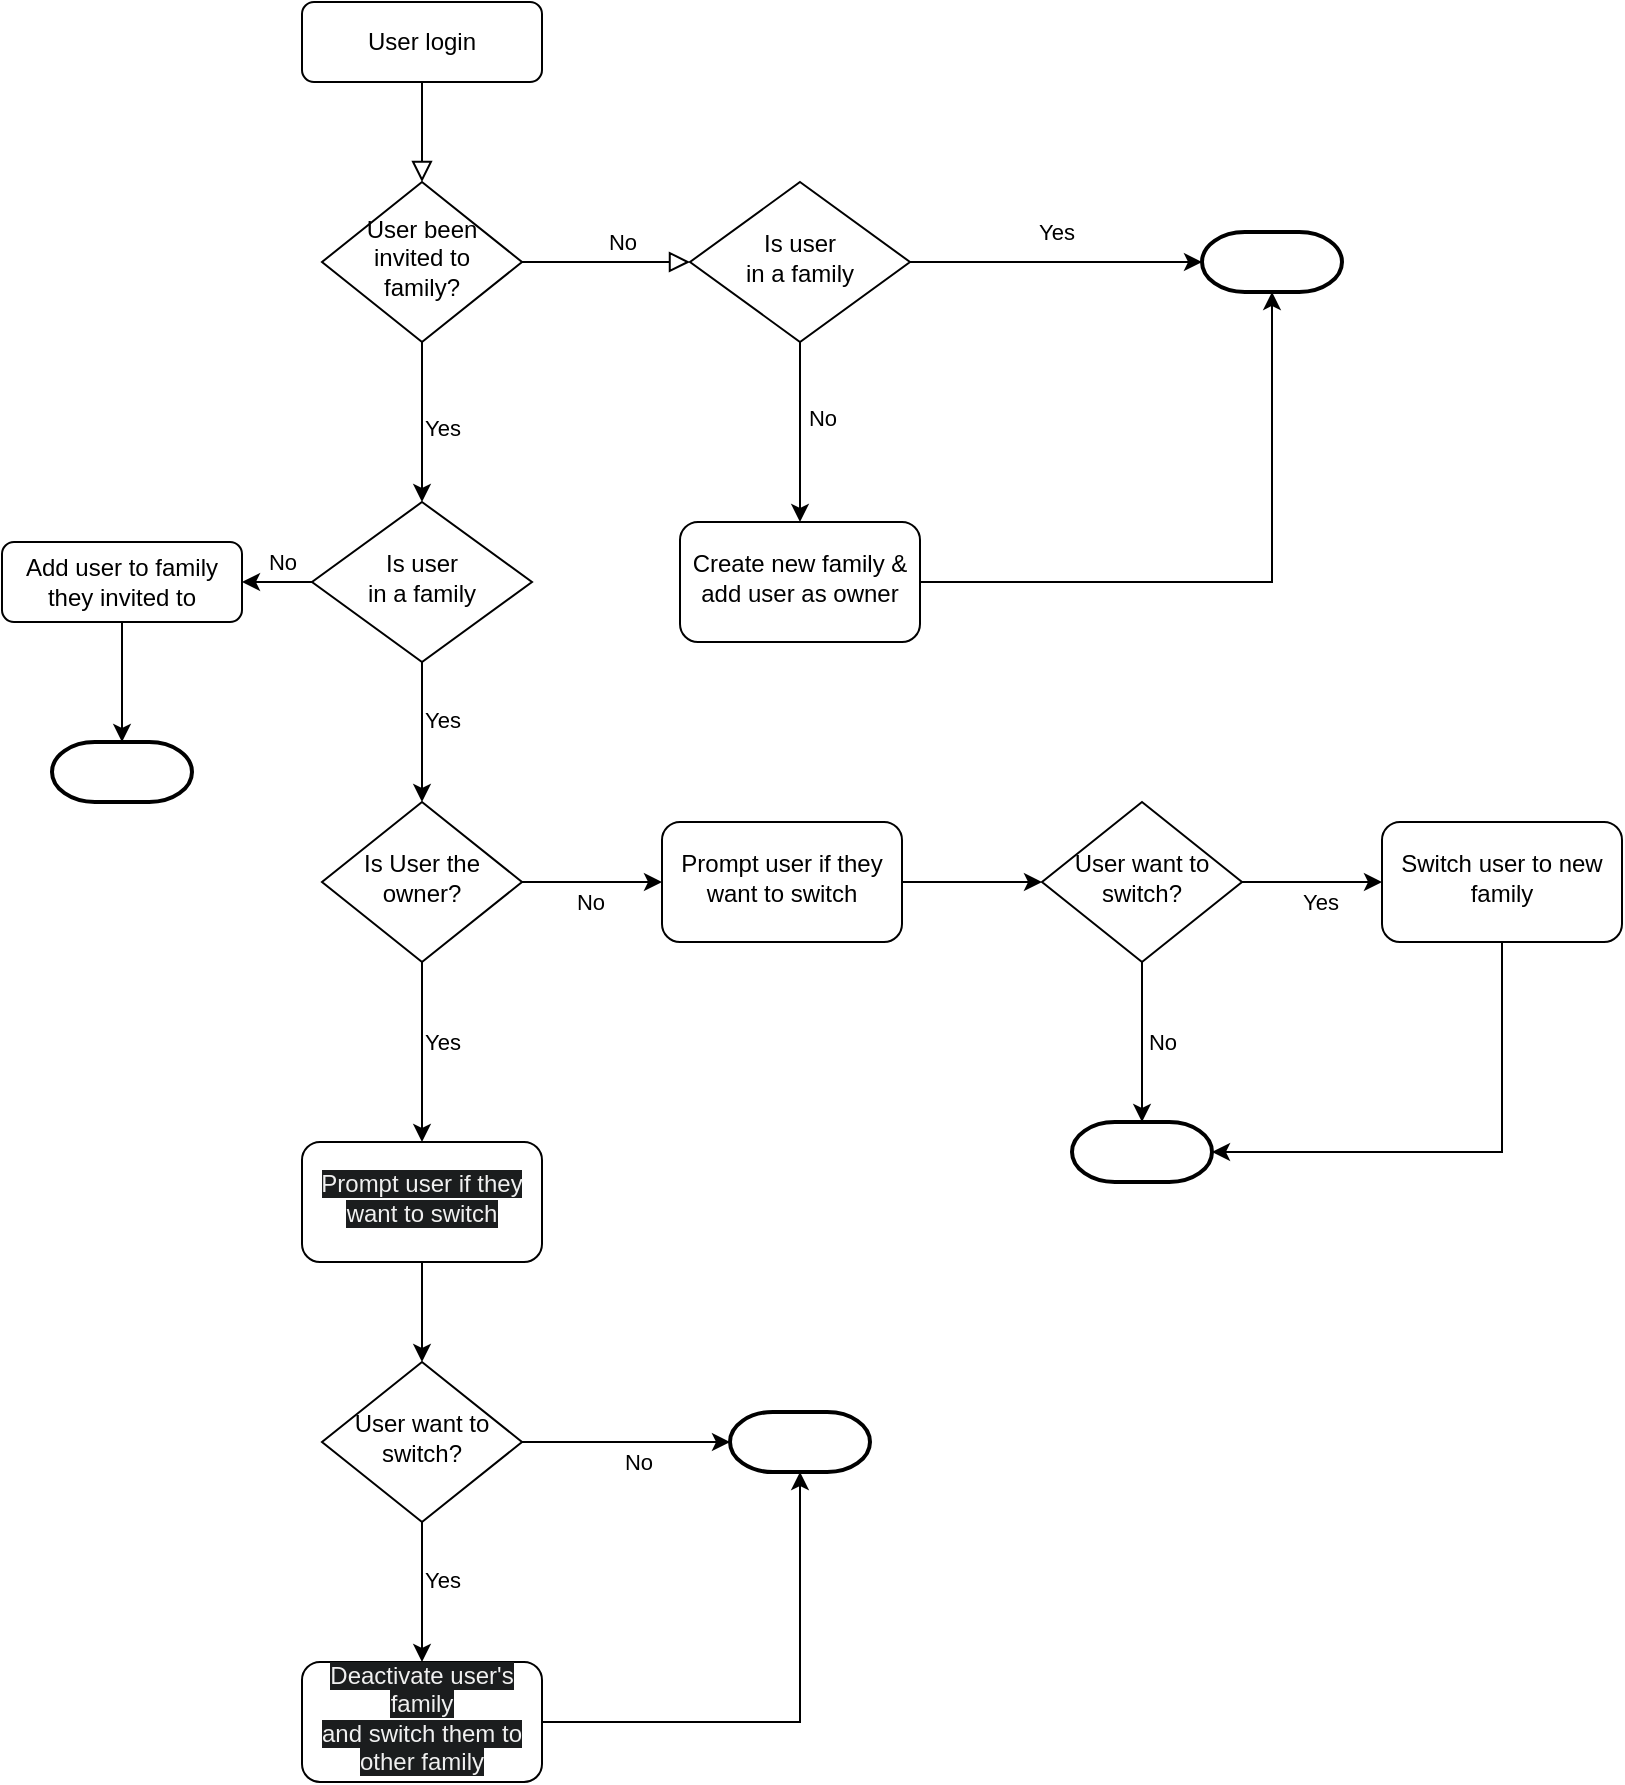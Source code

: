 <mxfile version="22.0.3" type="device">
  <diagram id="C5RBs43oDa-KdzZeNtuy" name="Page-1">
    <mxGraphModel dx="1674" dy="954" grid="1" gridSize="10" guides="1" tooltips="1" connect="1" arrows="1" fold="1" page="1" pageScale="1" pageWidth="827" pageHeight="1169" math="0" shadow="0">
      <root>
        <mxCell id="WIyWlLk6GJQsqaUBKTNV-0" />
        <mxCell id="WIyWlLk6GJQsqaUBKTNV-1" parent="WIyWlLk6GJQsqaUBKTNV-0" />
        <mxCell id="WIyWlLk6GJQsqaUBKTNV-2" value="" style="rounded=0;html=1;jettySize=auto;orthogonalLoop=1;fontSize=11;endArrow=block;endFill=0;endSize=8;strokeWidth=1;shadow=0;labelBackgroundColor=none;edgeStyle=orthogonalEdgeStyle;" parent="WIyWlLk6GJQsqaUBKTNV-1" source="WIyWlLk6GJQsqaUBKTNV-3" target="WIyWlLk6GJQsqaUBKTNV-6" edge="1">
          <mxGeometry relative="1" as="geometry" />
        </mxCell>
        <mxCell id="WIyWlLk6GJQsqaUBKTNV-3" value="User login" style="rounded=1;whiteSpace=wrap;html=1;fontSize=12;glass=0;strokeWidth=1;shadow=0;" parent="WIyWlLk6GJQsqaUBKTNV-1" vertex="1">
          <mxGeometry x="160" y="80" width="120" height="40" as="geometry" />
        </mxCell>
        <mxCell id="WIyWlLk6GJQsqaUBKTNV-5" value="No" style="edgeStyle=orthogonalEdgeStyle;rounded=0;html=1;jettySize=auto;orthogonalLoop=1;fontSize=11;endArrow=block;endFill=0;endSize=8;strokeWidth=1;shadow=0;labelBackgroundColor=none;entryX=0;entryY=0.5;entryDx=0;entryDy=0;" parent="WIyWlLk6GJQsqaUBKTNV-1" source="WIyWlLk6GJQsqaUBKTNV-6" edge="1">
          <mxGeometry x="0.198" y="10" relative="1" as="geometry">
            <mxPoint as="offset" />
            <mxPoint x="354" y="210" as="targetPoint" />
          </mxGeometry>
        </mxCell>
        <mxCell id="dd1Xcp6RzstKpq6wdoQb-12" value="" style="edgeStyle=orthogonalEdgeStyle;rounded=0;orthogonalLoop=1;jettySize=auto;html=1;" edge="1" parent="WIyWlLk6GJQsqaUBKTNV-1" source="WIyWlLk6GJQsqaUBKTNV-6" target="dd1Xcp6RzstKpq6wdoQb-11">
          <mxGeometry relative="1" as="geometry" />
        </mxCell>
        <mxCell id="dd1Xcp6RzstKpq6wdoQb-29" value="Yes" style="edgeLabel;html=1;align=center;verticalAlign=middle;resizable=0;points=[];" vertex="1" connectable="0" parent="dd1Xcp6RzstKpq6wdoQb-12">
          <mxGeometry x="0.075" y="2" relative="1" as="geometry">
            <mxPoint x="8" as="offset" />
          </mxGeometry>
        </mxCell>
        <mxCell id="WIyWlLk6GJQsqaUBKTNV-6" value="User been&lt;br&gt;invited to &lt;br&gt;family?" style="rhombus;whiteSpace=wrap;html=1;shadow=0;fontFamily=Helvetica;fontSize=12;align=center;strokeWidth=1;spacing=6;spacingTop=-4;" parent="WIyWlLk6GJQsqaUBKTNV-1" vertex="1">
          <mxGeometry x="170" y="170" width="100" height="80" as="geometry" />
        </mxCell>
        <mxCell id="dd1Xcp6RzstKpq6wdoQb-34" value="Yes" style="edgeStyle=orthogonalEdgeStyle;rounded=0;orthogonalLoop=1;jettySize=auto;html=1;" edge="1" parent="WIyWlLk6GJQsqaUBKTNV-1" source="WIyWlLk6GJQsqaUBKTNV-10" target="dd1Xcp6RzstKpq6wdoQb-33">
          <mxGeometry x="-0.111" y="10" relative="1" as="geometry">
            <mxPoint as="offset" />
          </mxGeometry>
        </mxCell>
        <mxCell id="dd1Xcp6RzstKpq6wdoQb-36" value="" style="edgeStyle=orthogonalEdgeStyle;rounded=0;orthogonalLoop=1;jettySize=auto;html=1;" edge="1" parent="WIyWlLk6GJQsqaUBKTNV-1" source="WIyWlLk6GJQsqaUBKTNV-10" target="dd1Xcp6RzstKpq6wdoQb-35">
          <mxGeometry relative="1" as="geometry" />
        </mxCell>
        <mxCell id="dd1Xcp6RzstKpq6wdoQb-42" value="No" style="edgeLabel;html=1;align=center;verticalAlign=middle;resizable=0;points=[];" vertex="1" connectable="0" parent="dd1Xcp6RzstKpq6wdoQb-36">
          <mxGeometry x="-0.029" y="-1" relative="1" as="geometry">
            <mxPoint y="9" as="offset" />
          </mxGeometry>
        </mxCell>
        <mxCell id="WIyWlLk6GJQsqaUBKTNV-10" value="Is User the&lt;br&gt;owner?" style="rhombus;whiteSpace=wrap;html=1;shadow=0;fontFamily=Helvetica;fontSize=12;align=center;strokeWidth=1;spacing=6;spacingTop=-4;" parent="WIyWlLk6GJQsqaUBKTNV-1" vertex="1">
          <mxGeometry x="170" y="480" width="100" height="80" as="geometry" />
        </mxCell>
        <mxCell id="dd1Xcp6RzstKpq6wdoQb-27" style="edgeStyle=orthogonalEdgeStyle;rounded=0;orthogonalLoop=1;jettySize=auto;html=1;entryX=0.5;entryY=0;entryDx=0;entryDy=0;" edge="1" parent="WIyWlLk6GJQsqaUBKTNV-1" source="dd1Xcp6RzstKpq6wdoQb-11" target="WIyWlLk6GJQsqaUBKTNV-10">
          <mxGeometry relative="1" as="geometry" />
        </mxCell>
        <mxCell id="dd1Xcp6RzstKpq6wdoQb-28" value="Yes" style="edgeLabel;html=1;align=center;verticalAlign=middle;resizable=0;points=[];" vertex="1" connectable="0" parent="dd1Xcp6RzstKpq6wdoQb-27">
          <mxGeometry x="-0.171" y="4" relative="1" as="geometry">
            <mxPoint x="6" as="offset" />
          </mxGeometry>
        </mxCell>
        <mxCell id="dd1Xcp6RzstKpq6wdoQb-61" style="edgeStyle=orthogonalEdgeStyle;rounded=0;orthogonalLoop=1;jettySize=auto;html=1;entryX=1;entryY=0.5;entryDx=0;entryDy=0;" edge="1" parent="WIyWlLk6GJQsqaUBKTNV-1" source="dd1Xcp6RzstKpq6wdoQb-11" target="dd1Xcp6RzstKpq6wdoQb-60">
          <mxGeometry relative="1" as="geometry" />
        </mxCell>
        <mxCell id="dd1Xcp6RzstKpq6wdoQb-62" value="No" style="edgeLabel;html=1;align=center;verticalAlign=middle;resizable=0;points=[];" vertex="1" connectable="0" parent="dd1Xcp6RzstKpq6wdoQb-61">
          <mxGeometry x="-0.181" y="1" relative="1" as="geometry">
            <mxPoint x="3" y="-11" as="offset" />
          </mxGeometry>
        </mxCell>
        <mxCell id="dd1Xcp6RzstKpq6wdoQb-11" value="Is user&lt;br&gt;in a family" style="rhombus;whiteSpace=wrap;html=1;shadow=0;strokeWidth=1;spacing=6;spacingTop=-4;" vertex="1" parent="WIyWlLk6GJQsqaUBKTNV-1">
          <mxGeometry x="165" y="330" width="110" height="80" as="geometry" />
        </mxCell>
        <mxCell id="dd1Xcp6RzstKpq6wdoQb-16" value="" style="edgeStyle=orthogonalEdgeStyle;rounded=0;orthogonalLoop=1;jettySize=auto;html=1;" edge="1" parent="WIyWlLk6GJQsqaUBKTNV-1" source="dd1Xcp6RzstKpq6wdoQb-13" target="dd1Xcp6RzstKpq6wdoQb-15">
          <mxGeometry relative="1" as="geometry" />
        </mxCell>
        <mxCell id="dd1Xcp6RzstKpq6wdoQb-17" value="No&lt;br&gt;" style="edgeLabel;html=1;align=center;verticalAlign=middle;resizable=0;points=[];" vertex="1" connectable="0" parent="dd1Xcp6RzstKpq6wdoQb-16">
          <mxGeometry x="-0.156" y="3" relative="1" as="geometry">
            <mxPoint x="8" as="offset" />
          </mxGeometry>
        </mxCell>
        <mxCell id="dd1Xcp6RzstKpq6wdoQb-25" style="edgeStyle=orthogonalEdgeStyle;rounded=0;orthogonalLoop=1;jettySize=auto;html=1;" edge="1" parent="WIyWlLk6GJQsqaUBKTNV-1" source="dd1Xcp6RzstKpq6wdoQb-13" target="dd1Xcp6RzstKpq6wdoQb-24">
          <mxGeometry relative="1" as="geometry" />
        </mxCell>
        <mxCell id="dd1Xcp6RzstKpq6wdoQb-26" value="Yes&lt;br&gt;" style="edgeLabel;html=1;align=center;verticalAlign=middle;resizable=0;points=[];" vertex="1" connectable="0" parent="dd1Xcp6RzstKpq6wdoQb-25">
          <mxGeometry y="2" relative="1" as="geometry">
            <mxPoint y="-13" as="offset" />
          </mxGeometry>
        </mxCell>
        <mxCell id="dd1Xcp6RzstKpq6wdoQb-13" value="Is user&lt;br&gt;in a family" style="rhombus;whiteSpace=wrap;html=1;shadow=0;strokeWidth=1;spacing=6;spacingTop=-4;" vertex="1" parent="WIyWlLk6GJQsqaUBKTNV-1">
          <mxGeometry x="354" y="170" width="110" height="80" as="geometry" />
        </mxCell>
        <mxCell id="dd1Xcp6RzstKpq6wdoQb-30" style="edgeStyle=orthogonalEdgeStyle;rounded=0;orthogonalLoop=1;jettySize=auto;html=1;entryX=0.5;entryY=1;entryDx=0;entryDy=0;entryPerimeter=0;" edge="1" parent="WIyWlLk6GJQsqaUBKTNV-1" source="dd1Xcp6RzstKpq6wdoQb-15" target="dd1Xcp6RzstKpq6wdoQb-24">
          <mxGeometry relative="1" as="geometry">
            <mxPoint x="650" y="230" as="targetPoint" />
          </mxGeometry>
        </mxCell>
        <mxCell id="dd1Xcp6RzstKpq6wdoQb-15" value="Create new family &amp;amp;&lt;br&gt;add user as owner" style="rounded=1;whiteSpace=wrap;html=1;shadow=0;strokeWidth=1;spacing=6;spacingTop=-4;" vertex="1" parent="WIyWlLk6GJQsqaUBKTNV-1">
          <mxGeometry x="349" y="340" width="120" height="60" as="geometry" />
        </mxCell>
        <mxCell id="dd1Xcp6RzstKpq6wdoQb-24" value="" style="strokeWidth=2;html=1;shape=mxgraph.flowchart.terminator;whiteSpace=wrap;" vertex="1" parent="WIyWlLk6GJQsqaUBKTNV-1">
          <mxGeometry x="610" y="195" width="70" height="30" as="geometry" />
        </mxCell>
        <mxCell id="dd1Xcp6RzstKpq6wdoQb-52" style="edgeStyle=orthogonalEdgeStyle;rounded=0;orthogonalLoop=1;jettySize=auto;html=1;entryX=0.5;entryY=0;entryDx=0;entryDy=0;" edge="1" parent="WIyWlLk6GJQsqaUBKTNV-1" source="dd1Xcp6RzstKpq6wdoQb-33" target="dd1Xcp6RzstKpq6wdoQb-51">
          <mxGeometry relative="1" as="geometry" />
        </mxCell>
        <mxCell id="dd1Xcp6RzstKpq6wdoQb-33" value="&lt;meta charset=&quot;utf-8&quot;&gt;&lt;span style=&quot;color: rgb(240, 240, 240); font-family: Helvetica; font-size: 12px; font-style: normal; font-variant-ligatures: normal; font-variant-caps: normal; font-weight: 400; letter-spacing: normal; orphans: 2; text-align: center; text-indent: 0px; text-transform: none; widows: 2; word-spacing: 0px; -webkit-text-stroke-width: 0px; background-color: rgb(27, 29, 30); text-decoration-thickness: initial; text-decoration-style: initial; text-decoration-color: initial; float: none; display: inline !important;&quot;&gt;Prompt user if they want to switch&lt;/span&gt;" style="rounded=1;whiteSpace=wrap;html=1;shadow=0;strokeWidth=1;spacing=6;spacingTop=-4;" vertex="1" parent="WIyWlLk6GJQsqaUBKTNV-1">
          <mxGeometry x="160" y="650" width="120" height="60" as="geometry" />
        </mxCell>
        <mxCell id="dd1Xcp6RzstKpq6wdoQb-41" style="edgeStyle=orthogonalEdgeStyle;rounded=0;orthogonalLoop=1;jettySize=auto;html=1;entryX=0;entryY=0.5;entryDx=0;entryDy=0;" edge="1" parent="WIyWlLk6GJQsqaUBKTNV-1" source="dd1Xcp6RzstKpq6wdoQb-35" target="dd1Xcp6RzstKpq6wdoQb-40">
          <mxGeometry relative="1" as="geometry" />
        </mxCell>
        <mxCell id="dd1Xcp6RzstKpq6wdoQb-35" value="Prompt user if they want to switch" style="rounded=1;whiteSpace=wrap;html=1;shadow=0;strokeWidth=1;spacing=6;spacingTop=-4;" vertex="1" parent="WIyWlLk6GJQsqaUBKTNV-1">
          <mxGeometry x="340" y="490" width="120" height="60" as="geometry" />
        </mxCell>
        <mxCell id="dd1Xcp6RzstKpq6wdoQb-49" style="edgeStyle=orthogonalEdgeStyle;rounded=0;orthogonalLoop=1;jettySize=auto;html=1;entryX=0;entryY=0.5;entryDx=0;entryDy=0;" edge="1" parent="WIyWlLk6GJQsqaUBKTNV-1" source="dd1Xcp6RzstKpq6wdoQb-40" target="dd1Xcp6RzstKpq6wdoQb-48">
          <mxGeometry relative="1" as="geometry" />
        </mxCell>
        <mxCell id="dd1Xcp6RzstKpq6wdoQb-50" value="Yes" style="edgeLabel;html=1;align=center;verticalAlign=middle;resizable=0;points=[];" vertex="1" connectable="0" parent="dd1Xcp6RzstKpq6wdoQb-49">
          <mxGeometry x="0.114" y="-1" relative="1" as="geometry">
            <mxPoint y="9" as="offset" />
          </mxGeometry>
        </mxCell>
        <mxCell id="dd1Xcp6RzstKpq6wdoQb-40" value="User want to switch?" style="rhombus;whiteSpace=wrap;html=1;shadow=0;fontFamily=Helvetica;fontSize=12;align=center;strokeWidth=1;spacing=6;spacingTop=-4;" vertex="1" parent="WIyWlLk6GJQsqaUBKTNV-1">
          <mxGeometry x="530" y="480" width="100" height="80" as="geometry" />
        </mxCell>
        <mxCell id="dd1Xcp6RzstKpq6wdoQb-48" value="Switch user to new&lt;br&gt;family" style="rounded=1;whiteSpace=wrap;html=1;shadow=0;strokeWidth=1;spacing=6;spacingTop=-4;" vertex="1" parent="WIyWlLk6GJQsqaUBKTNV-1">
          <mxGeometry x="700" y="490" width="120" height="60" as="geometry" />
        </mxCell>
        <mxCell id="dd1Xcp6RzstKpq6wdoQb-58" style="edgeStyle=orthogonalEdgeStyle;rounded=0;orthogonalLoop=1;jettySize=auto;html=1;entryX=0.5;entryY=0;entryDx=0;entryDy=0;" edge="1" parent="WIyWlLk6GJQsqaUBKTNV-1" source="dd1Xcp6RzstKpq6wdoQb-51" target="dd1Xcp6RzstKpq6wdoQb-57">
          <mxGeometry relative="1" as="geometry" />
        </mxCell>
        <mxCell id="dd1Xcp6RzstKpq6wdoQb-59" value="Yes" style="edgeLabel;html=1;align=center;verticalAlign=middle;resizable=0;points=[];" vertex="1" connectable="0" parent="dd1Xcp6RzstKpq6wdoQb-58">
          <mxGeometry x="-0.171" y="-1" relative="1" as="geometry">
            <mxPoint x="11" as="offset" />
          </mxGeometry>
        </mxCell>
        <mxCell id="dd1Xcp6RzstKpq6wdoQb-51" value="User want to switch?" style="rhombus;whiteSpace=wrap;html=1;shadow=0;fontFamily=Helvetica;fontSize=12;align=center;strokeWidth=1;spacing=6;spacingTop=-4;" vertex="1" parent="WIyWlLk6GJQsqaUBKTNV-1">
          <mxGeometry x="170" y="760" width="100" height="80" as="geometry" />
        </mxCell>
        <mxCell id="dd1Xcp6RzstKpq6wdoQb-54" value="" style="strokeWidth=2;html=1;shape=mxgraph.flowchart.terminator;whiteSpace=wrap;" vertex="1" parent="WIyWlLk6GJQsqaUBKTNV-1">
          <mxGeometry x="374" y="785" width="70" height="30" as="geometry" />
        </mxCell>
        <mxCell id="dd1Xcp6RzstKpq6wdoQb-55" style="edgeStyle=orthogonalEdgeStyle;rounded=0;orthogonalLoop=1;jettySize=auto;html=1;entryX=0;entryY=0.5;entryDx=0;entryDy=0;entryPerimeter=0;" edge="1" parent="WIyWlLk6GJQsqaUBKTNV-1" source="dd1Xcp6RzstKpq6wdoQb-51" target="dd1Xcp6RzstKpq6wdoQb-54">
          <mxGeometry relative="1" as="geometry" />
        </mxCell>
        <mxCell id="dd1Xcp6RzstKpq6wdoQb-56" value="No" style="edgeLabel;html=1;align=center;verticalAlign=middle;resizable=0;points=[];" vertex="1" connectable="0" parent="dd1Xcp6RzstKpq6wdoQb-55">
          <mxGeometry x="0.111" relative="1" as="geometry">
            <mxPoint y="10" as="offset" />
          </mxGeometry>
        </mxCell>
        <mxCell id="dd1Xcp6RzstKpq6wdoQb-57" value="&lt;span style=&quot;color: rgb(240, 240, 240); font-family: Helvetica; font-size: 12px; font-style: normal; font-variant-ligatures: normal; font-variant-caps: normal; font-weight: 400; letter-spacing: normal; orphans: 2; text-align: center; text-indent: 0px; text-transform: none; widows: 2; word-spacing: 0px; -webkit-text-stroke-width: 0px; background-color: rgb(27, 29, 30); text-decoration-thickness: initial; text-decoration-style: initial; text-decoration-color: initial; float: none; display: inline !important;&quot;&gt;Deactivate user&#39;s family&lt;br&gt;and switch them to other family&lt;br&gt;&lt;/span&gt;" style="rounded=1;whiteSpace=wrap;html=1;shadow=0;strokeWidth=1;spacing=6;spacingTop=-4;" vertex="1" parent="WIyWlLk6GJQsqaUBKTNV-1">
          <mxGeometry x="160" y="910" width="120" height="60" as="geometry" />
        </mxCell>
        <mxCell id="dd1Xcp6RzstKpq6wdoQb-60" value="Add user to family they invited to" style="rounded=1;whiteSpace=wrap;html=1;fontSize=12;glass=0;strokeWidth=1;shadow=0;" vertex="1" parent="WIyWlLk6GJQsqaUBKTNV-1">
          <mxGeometry x="10" y="350" width="120" height="40" as="geometry" />
        </mxCell>
        <mxCell id="dd1Xcp6RzstKpq6wdoQb-63" value="" style="strokeWidth=2;html=1;shape=mxgraph.flowchart.terminator;whiteSpace=wrap;" vertex="1" parent="WIyWlLk6GJQsqaUBKTNV-1">
          <mxGeometry x="35" y="450" width="70" height="30" as="geometry" />
        </mxCell>
        <mxCell id="dd1Xcp6RzstKpq6wdoQb-65" style="edgeStyle=orthogonalEdgeStyle;rounded=0;orthogonalLoop=1;jettySize=auto;html=1;entryX=0.5;entryY=0;entryDx=0;entryDy=0;entryPerimeter=0;" edge="1" parent="WIyWlLk6GJQsqaUBKTNV-1" source="dd1Xcp6RzstKpq6wdoQb-60" target="dd1Xcp6RzstKpq6wdoQb-63">
          <mxGeometry relative="1" as="geometry" />
        </mxCell>
        <mxCell id="dd1Xcp6RzstKpq6wdoQb-66" value="" style="strokeWidth=2;html=1;shape=mxgraph.flowchart.terminator;whiteSpace=wrap;" vertex="1" parent="WIyWlLk6GJQsqaUBKTNV-1">
          <mxGeometry x="545" y="640" width="70" height="30" as="geometry" />
        </mxCell>
        <mxCell id="dd1Xcp6RzstKpq6wdoQb-67" style="edgeStyle=orthogonalEdgeStyle;rounded=0;orthogonalLoop=1;jettySize=auto;html=1;entryX=0.5;entryY=0;entryDx=0;entryDy=0;entryPerimeter=0;" edge="1" parent="WIyWlLk6GJQsqaUBKTNV-1" source="dd1Xcp6RzstKpq6wdoQb-40" target="dd1Xcp6RzstKpq6wdoQb-66">
          <mxGeometry relative="1" as="geometry" />
        </mxCell>
        <mxCell id="dd1Xcp6RzstKpq6wdoQb-70" value="No" style="edgeLabel;html=1;align=center;verticalAlign=middle;resizable=0;points=[];" vertex="1" connectable="0" parent="dd1Xcp6RzstKpq6wdoQb-67">
          <mxGeometry y="3" relative="1" as="geometry">
            <mxPoint x="7" as="offset" />
          </mxGeometry>
        </mxCell>
        <mxCell id="dd1Xcp6RzstKpq6wdoQb-68" style="edgeStyle=orthogonalEdgeStyle;rounded=0;orthogonalLoop=1;jettySize=auto;html=1;entryX=1;entryY=0.5;entryDx=0;entryDy=0;entryPerimeter=0;" edge="1" parent="WIyWlLk6GJQsqaUBKTNV-1" source="dd1Xcp6RzstKpq6wdoQb-48" target="dd1Xcp6RzstKpq6wdoQb-66">
          <mxGeometry relative="1" as="geometry">
            <Array as="points">
              <mxPoint x="760" y="655" />
            </Array>
          </mxGeometry>
        </mxCell>
        <mxCell id="dd1Xcp6RzstKpq6wdoQb-71" style="edgeStyle=orthogonalEdgeStyle;rounded=0;orthogonalLoop=1;jettySize=auto;html=1;entryX=0.5;entryY=1;entryDx=0;entryDy=0;entryPerimeter=0;" edge="1" parent="WIyWlLk6GJQsqaUBKTNV-1" source="dd1Xcp6RzstKpq6wdoQb-57" target="dd1Xcp6RzstKpq6wdoQb-54">
          <mxGeometry relative="1" as="geometry" />
        </mxCell>
      </root>
    </mxGraphModel>
  </diagram>
</mxfile>
